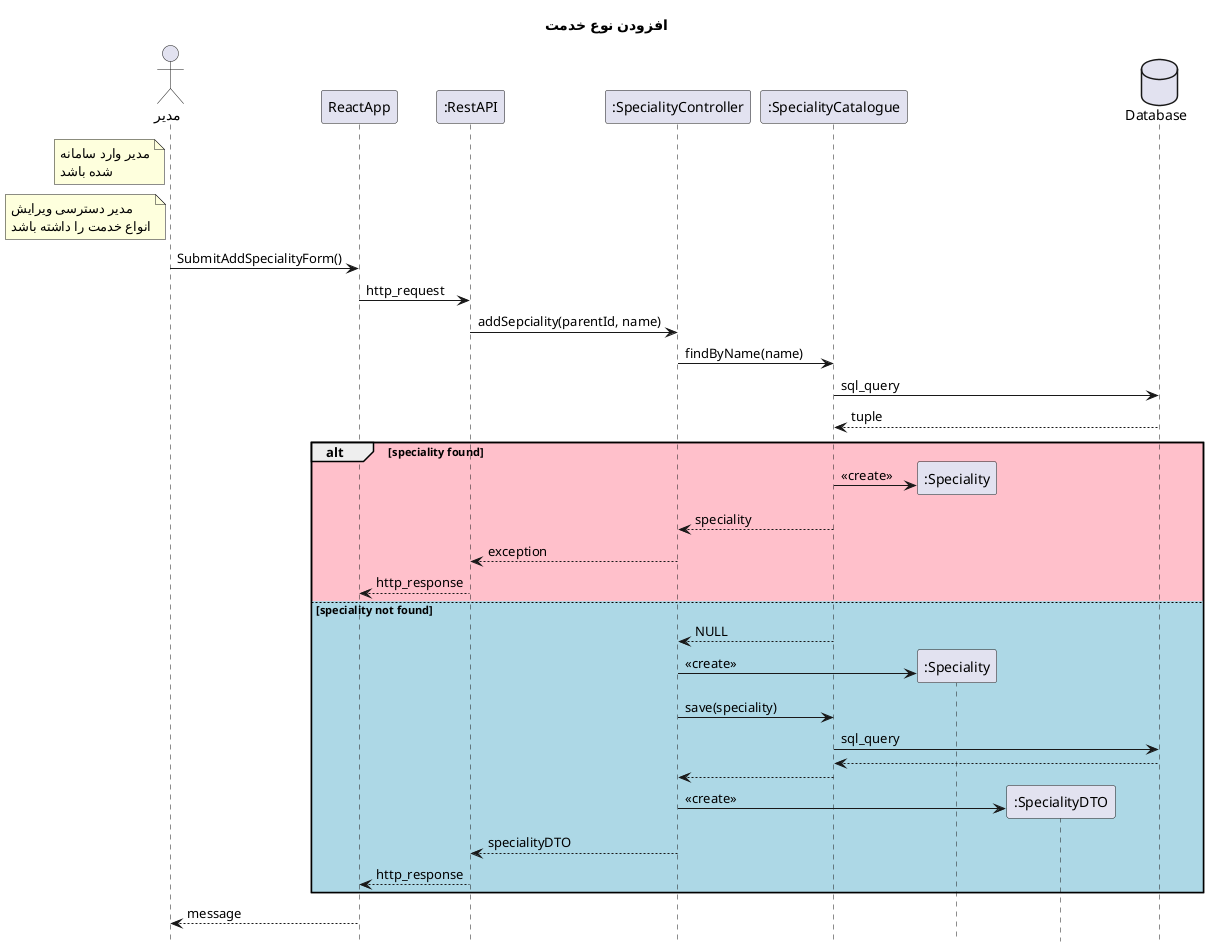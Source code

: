 @startuml addSpeciality
hide footbox
title "افزودن نوع خدمت"
actor       "مدیر" as root
participant ReactApp
participant ":RestAPI" as RestAPI
participant ":SpecialityController" as SpecialityController
participant ":SpecialityCatalogue" as SpecialityCatalogue
participant ":Speciality" as Speciality
participant ":SpecialityDTO" as SpecialityDTO
database Database
note left of root
    مدیر وارد سامانه
     شده باشد
end note
note left of root
    مدیر دسترسی ویرایش
    انواع خدمت را داشته باشد
end note
    
root -> ReactApp : SubmitAddSpecialityForm()
ReactApp -> RestAPI : http_request
RestAPI -> SpecialityController : addSepciality(parentId, name)
SpecialityController -> SpecialityCatalogue : findByName(name)
SpecialityCatalogue -> Database : sql_query
return tuple
alt #Pink speciality found
    SpecialityCatalogue -> Speciality **: <<create>>
    SpecialityCatalogue --> SpecialityController: speciality
    SpecialityController --> RestAPI: exception
    RestAPI --> ReactApp: http_response
else #LightBlue speciality not found
    SpecialityCatalogue --> SpecialityController: NULL
    SpecialityController -> Speciality **: <<create>>
    SpecialityController -> SpecialityCatalogue : save(speciality)
    SpecialityCatalogue -> Database: sql_query
    return
    SpecialityCatalogue --> SpecialityController
    SpecialityController -> SpecialityDTO **: <<create>>
    SpecialityController --> RestAPI: specialityDTO
    RestAPI --> ReactApp : http_response 
end

ReactApp --> root: message
@enduml